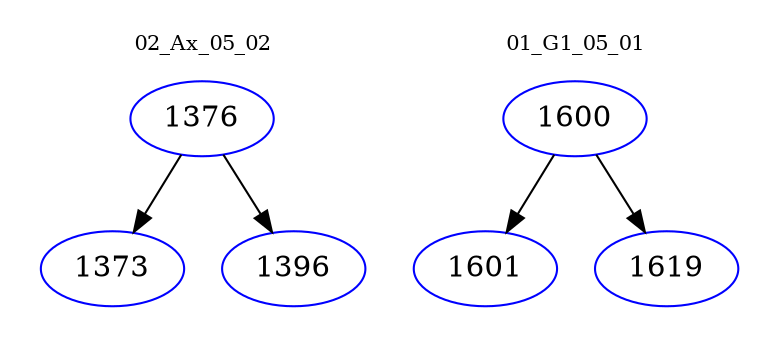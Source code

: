 digraph{
subgraph cluster_0 {
color = white
label = "02_Ax_05_02";
fontsize=10;
T0_1376 [label="1376", color="blue"]
T0_1376 -> T0_1373 [color="black"]
T0_1373 [label="1373", color="blue"]
T0_1376 -> T0_1396 [color="black"]
T0_1396 [label="1396", color="blue"]
}
subgraph cluster_1 {
color = white
label = "01_G1_05_01";
fontsize=10;
T1_1600 [label="1600", color="blue"]
T1_1600 -> T1_1601 [color="black"]
T1_1601 [label="1601", color="blue"]
T1_1600 -> T1_1619 [color="black"]
T1_1619 [label="1619", color="blue"]
}
}
